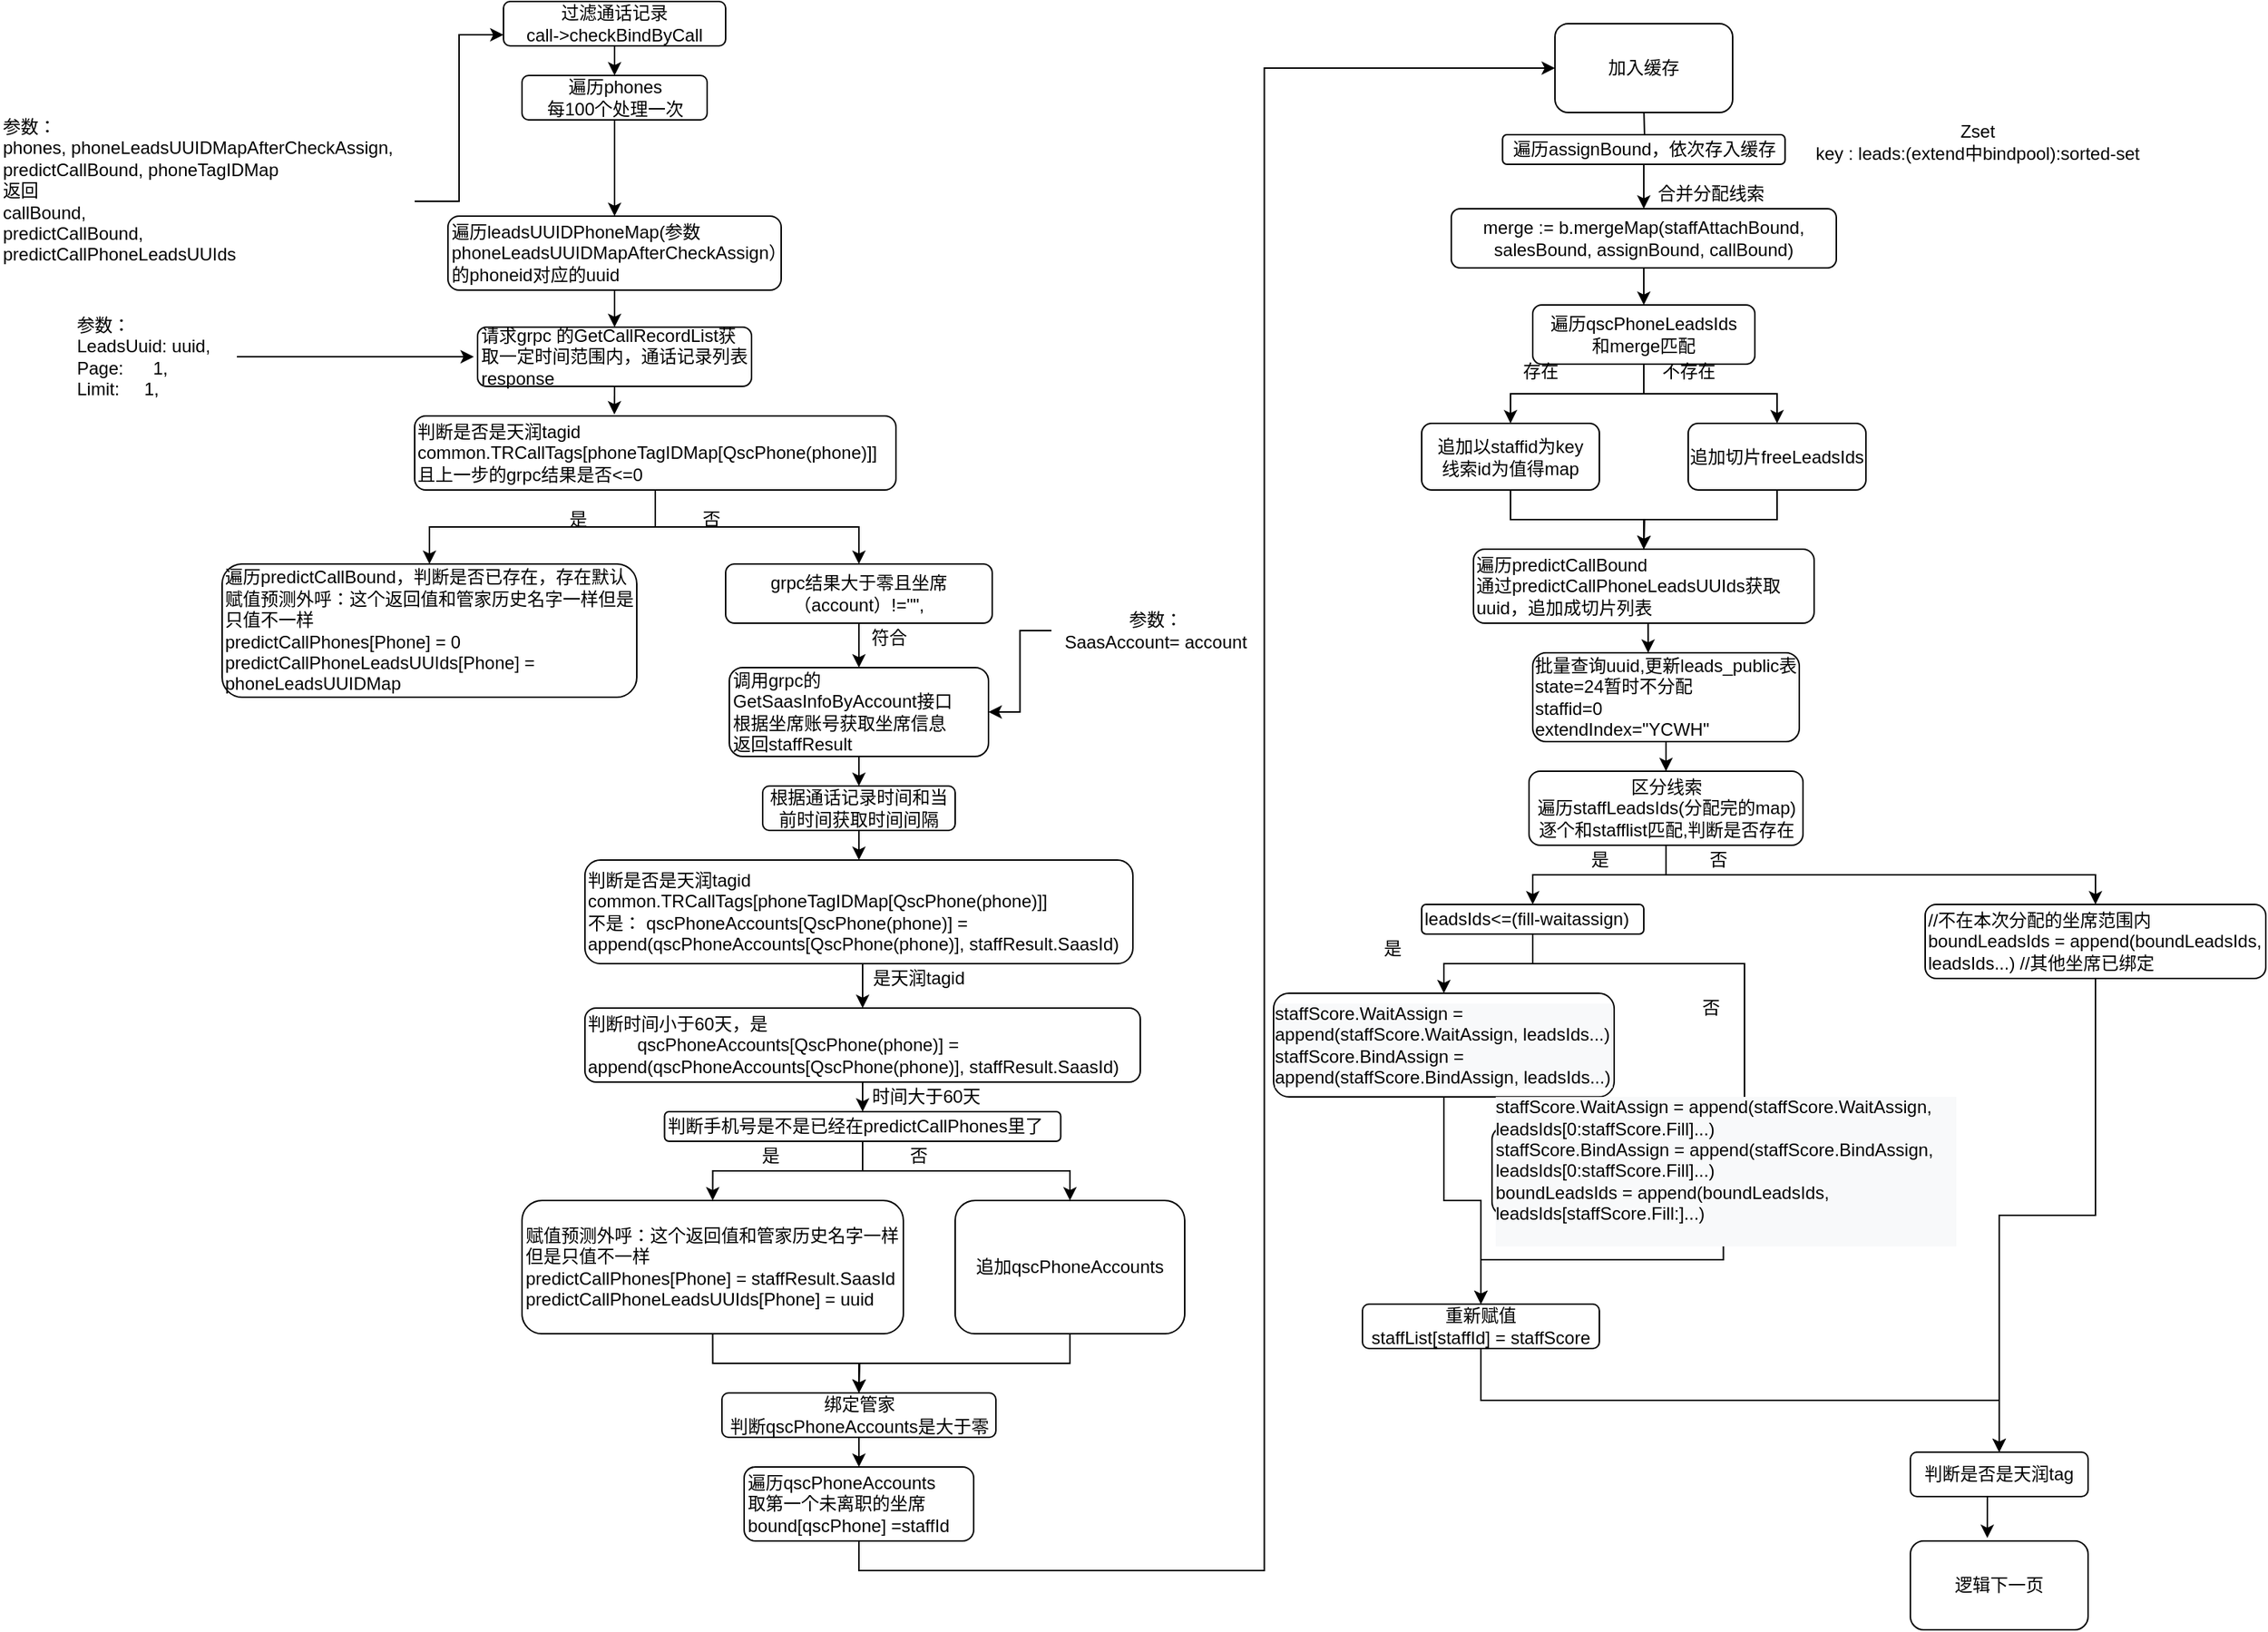 <mxfile version="14.1.8" type="github">
  <diagram id="fevQykHVZQZkiRMJkd6L" name="Page-1">
    <mxGraphModel dx="946" dy="646" grid="1" gridSize="10" guides="1" tooltips="1" connect="1" arrows="1" fold="1" page="1" pageScale="1" pageWidth="1920" pageHeight="1200" math="0" shadow="0">
      <root>
        <mxCell id="0" />
        <mxCell id="1" parent="0" />
        <mxCell id="RFZ-xyAYEmnQH6jCGxA0-11" style="edgeStyle=orthogonalEdgeStyle;rounded=0;orthogonalLoop=1;jettySize=auto;html=1;exitX=0.5;exitY=1;exitDx=0;exitDy=0;entryX=0.5;entryY=0;entryDx=0;entryDy=0;" edge="1" parent="1" source="RFZ-xyAYEmnQH6jCGxA0-1" target="RFZ-xyAYEmnQH6jCGxA0-8">
          <mxGeometry relative="1" as="geometry" />
        </mxCell>
        <mxCell id="RFZ-xyAYEmnQH6jCGxA0-1" value="过滤通话记录&lt;br&gt;call-&amp;gt;checkBindByCall" style="rounded=1;whiteSpace=wrap;html=1;" vertex="1" parent="1">
          <mxGeometry x="380" y="10" width="150" height="30" as="geometry" />
        </mxCell>
        <mxCell id="RFZ-xyAYEmnQH6jCGxA0-7" style="edgeStyle=orthogonalEdgeStyle;rounded=0;orthogonalLoop=1;jettySize=auto;html=1;entryX=0;entryY=0.75;entryDx=0;entryDy=0;" edge="1" parent="1" source="RFZ-xyAYEmnQH6jCGxA0-2" target="RFZ-xyAYEmnQH6jCGxA0-1">
          <mxGeometry relative="1" as="geometry" />
        </mxCell>
        <mxCell id="RFZ-xyAYEmnQH6jCGxA0-2" value="参数：&lt;br&gt;phones, phoneLeadsUUIDMapAfterCheckAssign, &lt;br&gt;predictCallBound, phoneTagIDMap&lt;br&gt;返回&lt;br&gt;&lt;div&gt;callBound,&amp;nbsp;&lt;/div&gt;&lt;div&gt;predictCallBound,&amp;nbsp;&lt;/div&gt;&lt;div&gt;predictCallPhoneLeadsUUIds&lt;/div&gt;&lt;div&gt;&lt;br&gt;&lt;/div&gt;" style="text;html=1;align=left;verticalAlign=middle;resizable=0;points=[];autosize=1;" vertex="1" parent="1">
          <mxGeometry x="40" y="85" width="280" height="120" as="geometry" />
        </mxCell>
        <mxCell id="RFZ-xyAYEmnQH6jCGxA0-13" style="edgeStyle=orthogonalEdgeStyle;rounded=0;orthogonalLoop=1;jettySize=auto;html=1;exitX=0.5;exitY=1;exitDx=0;exitDy=0;" edge="1" parent="1" source="RFZ-xyAYEmnQH6jCGxA0-8" target="RFZ-xyAYEmnQH6jCGxA0-12">
          <mxGeometry relative="1" as="geometry" />
        </mxCell>
        <mxCell id="RFZ-xyAYEmnQH6jCGxA0-8" value="遍历phones&lt;br&gt;每100个处理一次" style="rounded=1;whiteSpace=wrap;html=1;" vertex="1" parent="1">
          <mxGeometry x="392.5" y="60" width="125" height="30" as="geometry" />
        </mxCell>
        <mxCell id="RFZ-xyAYEmnQH6jCGxA0-15" style="edgeStyle=orthogonalEdgeStyle;rounded=0;orthogonalLoop=1;jettySize=auto;html=1;exitX=0.5;exitY=1;exitDx=0;exitDy=0;" edge="1" parent="1" source="RFZ-xyAYEmnQH6jCGxA0-12" target="RFZ-xyAYEmnQH6jCGxA0-14">
          <mxGeometry relative="1" as="geometry" />
        </mxCell>
        <mxCell id="RFZ-xyAYEmnQH6jCGxA0-12" value="遍历leadsUUIDPhoneMap(参数&lt;span&gt;phoneLeadsUUIDMapAfterCheckAssign&lt;/span&gt;）&lt;br&gt;的phoneid对应的uuid&lt;br&gt;" style="rounded=1;whiteSpace=wrap;html=1;align=left;" vertex="1" parent="1">
          <mxGeometry x="342.5" y="155" width="225" height="50" as="geometry" />
        </mxCell>
        <mxCell id="RFZ-xyAYEmnQH6jCGxA0-19" style="edgeStyle=orthogonalEdgeStyle;rounded=0;orthogonalLoop=1;jettySize=auto;html=1;exitX=0.5;exitY=1;exitDx=0;exitDy=0;entryX=0.415;entryY=-0.02;entryDx=0;entryDy=0;entryPerimeter=0;" edge="1" parent="1" source="RFZ-xyAYEmnQH6jCGxA0-14" target="RFZ-xyAYEmnQH6jCGxA0-18">
          <mxGeometry relative="1" as="geometry" />
        </mxCell>
        <mxCell id="RFZ-xyAYEmnQH6jCGxA0-14" value="请求grpc 的GetCallRecordList获取一定时间范围内，通话记录列表&lt;br&gt;response" style="rounded=1;whiteSpace=wrap;html=1;align=left;" vertex="1" parent="1">
          <mxGeometry x="362.5" y="230" width="185" height="40" as="geometry" />
        </mxCell>
        <mxCell id="RFZ-xyAYEmnQH6jCGxA0-17" style="edgeStyle=orthogonalEdgeStyle;rounded=0;orthogonalLoop=1;jettySize=auto;html=1;" edge="1" parent="1" source="RFZ-xyAYEmnQH6jCGxA0-16">
          <mxGeometry relative="1" as="geometry">
            <mxPoint x="360" y="250" as="targetPoint" />
          </mxGeometry>
        </mxCell>
        <mxCell id="RFZ-xyAYEmnQH6jCGxA0-16" value="参数：&lt;br&gt;&lt;div&gt;LeadsUuid: uuid,&lt;/div&gt;&lt;div&gt;Page:&amp;nbsp; &amp;nbsp; &amp;nbsp; 1,&lt;/div&gt;&lt;div&gt;Limit:&amp;nbsp; &amp;nbsp; &amp;nbsp;1,&lt;/div&gt;" style="text;html=1;align=left;verticalAlign=middle;resizable=0;points=[];autosize=1;" vertex="1" parent="1">
          <mxGeometry x="90" y="220" width="110" height="60" as="geometry" />
        </mxCell>
        <mxCell id="RFZ-xyAYEmnQH6jCGxA0-22" style="edgeStyle=orthogonalEdgeStyle;rounded=0;orthogonalLoop=1;jettySize=auto;html=1;exitX=0.5;exitY=1;exitDx=0;exitDy=0;" edge="1" parent="1" source="RFZ-xyAYEmnQH6jCGxA0-18" target="RFZ-xyAYEmnQH6jCGxA0-20">
          <mxGeometry relative="1" as="geometry" />
        </mxCell>
        <mxCell id="RFZ-xyAYEmnQH6jCGxA0-23" style="edgeStyle=orthogonalEdgeStyle;rounded=0;orthogonalLoop=1;jettySize=auto;html=1;exitX=0.5;exitY=1;exitDx=0;exitDy=0;entryX=0.5;entryY=0;entryDx=0;entryDy=0;" edge="1" parent="1" source="RFZ-xyAYEmnQH6jCGxA0-18" target="RFZ-xyAYEmnQH6jCGxA0-21">
          <mxGeometry relative="1" as="geometry" />
        </mxCell>
        <mxCell id="RFZ-xyAYEmnQH6jCGxA0-18" value="判断是否是天润tagid&lt;br&gt;common.TRCallTags[phoneTagIDMap[QscPhone(phone)]]&lt;br&gt;且上一步的grpc结果是否&amp;lt;=0" style="rounded=1;whiteSpace=wrap;html=1;align=left;" vertex="1" parent="1">
          <mxGeometry x="320" y="290" width="325" height="50" as="geometry" />
        </mxCell>
        <mxCell id="RFZ-xyAYEmnQH6jCGxA0-20" value="遍历&lt;span&gt;predictCallBound，判断是否已存在，存在默认&lt;/span&gt;&lt;span&gt;赋值预测外呼：这个返回值和管家历史名字一样但是只值不一样&lt;/span&gt;&lt;br&gt;&lt;div&gt;predictCallPhones[Phone] = 0&lt;/div&gt;&lt;div&gt;predictCallPhoneLeadsUUIds[Phone] = phoneLeadsUUIDMap&lt;/div&gt;" style="rounded=1;whiteSpace=wrap;html=1;align=left;" vertex="1" parent="1">
          <mxGeometry x="190" y="390" width="280" height="90" as="geometry" />
        </mxCell>
        <mxCell id="RFZ-xyAYEmnQH6jCGxA0-27" style="edgeStyle=orthogonalEdgeStyle;rounded=0;orthogonalLoop=1;jettySize=auto;html=1;exitX=0.5;exitY=1;exitDx=0;exitDy=0;entryX=0.5;entryY=0;entryDx=0;entryDy=0;" edge="1" parent="1" source="RFZ-xyAYEmnQH6jCGxA0-21" target="RFZ-xyAYEmnQH6jCGxA0-26">
          <mxGeometry relative="1" as="geometry" />
        </mxCell>
        <mxCell id="RFZ-xyAYEmnQH6jCGxA0-21" value="grpc结果大于零且坐席（account）!=&quot;&quot;," style="rounded=1;whiteSpace=wrap;html=1;" vertex="1" parent="1">
          <mxGeometry x="530" y="390" width="180" height="40" as="geometry" />
        </mxCell>
        <mxCell id="RFZ-xyAYEmnQH6jCGxA0-24" value="是" style="text;html=1;align=center;verticalAlign=middle;resizable=0;points=[];autosize=1;" vertex="1" parent="1">
          <mxGeometry x="415" y="350" width="30" height="20" as="geometry" />
        </mxCell>
        <mxCell id="RFZ-xyAYEmnQH6jCGxA0-25" value="否" style="text;html=1;align=center;verticalAlign=middle;resizable=0;points=[];autosize=1;" vertex="1" parent="1">
          <mxGeometry x="505" y="350" width="30" height="20" as="geometry" />
        </mxCell>
        <mxCell id="RFZ-xyAYEmnQH6jCGxA0-33" style="edgeStyle=orthogonalEdgeStyle;rounded=0;orthogonalLoop=1;jettySize=auto;html=1;exitX=0.5;exitY=1;exitDx=0;exitDy=0;entryX=0.5;entryY=0;entryDx=0;entryDy=0;" edge="1" parent="1" source="RFZ-xyAYEmnQH6jCGxA0-26" target="RFZ-xyAYEmnQH6jCGxA0-31">
          <mxGeometry relative="1" as="geometry" />
        </mxCell>
        <mxCell id="RFZ-xyAYEmnQH6jCGxA0-26" value="调用grpc的GetSaasInfoByAccount接口&lt;br&gt;根据坐席账号获取坐席信息&lt;br&gt;返回staffResult" style="rounded=1;whiteSpace=wrap;html=1;align=left;" vertex="1" parent="1">
          <mxGeometry x="532.5" y="460" width="175" height="60" as="geometry" />
        </mxCell>
        <mxCell id="RFZ-xyAYEmnQH6jCGxA0-28" value="符合" style="text;html=1;align=center;verticalAlign=middle;resizable=0;points=[];autosize=1;" vertex="1" parent="1">
          <mxGeometry x="620" y="430" width="40" height="20" as="geometry" />
        </mxCell>
        <mxCell id="RFZ-xyAYEmnQH6jCGxA0-30" style="edgeStyle=orthogonalEdgeStyle;rounded=0;orthogonalLoop=1;jettySize=auto;html=1;entryX=1;entryY=0.5;entryDx=0;entryDy=0;" edge="1" parent="1" source="RFZ-xyAYEmnQH6jCGxA0-29" target="RFZ-xyAYEmnQH6jCGxA0-26">
          <mxGeometry relative="1" as="geometry" />
        </mxCell>
        <mxCell id="RFZ-xyAYEmnQH6jCGxA0-29" value="参数：&lt;br&gt;SaasAccount=&lt;span&gt;&amp;nbsp;account&lt;/span&gt;" style="text;html=1;align=center;verticalAlign=middle;resizable=0;points=[];autosize=1;" vertex="1" parent="1">
          <mxGeometry x="750" y="420" width="140" height="30" as="geometry" />
        </mxCell>
        <mxCell id="RFZ-xyAYEmnQH6jCGxA0-34" style="edgeStyle=orthogonalEdgeStyle;rounded=0;orthogonalLoop=1;jettySize=auto;html=1;exitX=0.5;exitY=1;exitDx=0;exitDy=0;entryX=0.5;entryY=0;entryDx=0;entryDy=0;" edge="1" parent="1" source="RFZ-xyAYEmnQH6jCGxA0-31" target="RFZ-xyAYEmnQH6jCGxA0-32">
          <mxGeometry relative="1" as="geometry" />
        </mxCell>
        <mxCell id="RFZ-xyAYEmnQH6jCGxA0-31" value="根据通话记录时间和当前时间获取时间间隔" style="rounded=1;whiteSpace=wrap;html=1;" vertex="1" parent="1">
          <mxGeometry x="555" y="540" width="130" height="30" as="geometry" />
        </mxCell>
        <mxCell id="RFZ-xyAYEmnQH6jCGxA0-36" style="edgeStyle=orthogonalEdgeStyle;rounded=0;orthogonalLoop=1;jettySize=auto;html=1;exitX=0.5;exitY=1;exitDx=0;exitDy=0;entryX=0.5;entryY=0;entryDx=0;entryDy=0;" edge="1" parent="1" source="RFZ-xyAYEmnQH6jCGxA0-32" target="RFZ-xyAYEmnQH6jCGxA0-35">
          <mxGeometry relative="1" as="geometry" />
        </mxCell>
        <mxCell id="RFZ-xyAYEmnQH6jCGxA0-32" value="&lt;span&gt;判断是否是天润tagid&lt;/span&gt;&lt;br&gt;&lt;span&gt;common.TRCallTags[phoneTagIDMap[QscPhone(phone)]]&lt;br&gt;不是：&lt;/span&gt;&lt;span&gt;										&lt;/span&gt;&lt;span&gt;qscPhoneAccounts[QscPhone(phone)] = append(qscPhoneAccounts[QscPhone(phone)], staffResult.SaasId)&lt;br&gt;&lt;/span&gt;" style="rounded=1;whiteSpace=wrap;html=1;align=left;" vertex="1" parent="1">
          <mxGeometry x="435" y="590" width="370" height="70" as="geometry" />
        </mxCell>
        <mxCell id="RFZ-xyAYEmnQH6jCGxA0-39" style="edgeStyle=orthogonalEdgeStyle;rounded=0;orthogonalLoop=1;jettySize=auto;html=1;exitX=0.5;exitY=1;exitDx=0;exitDy=0;entryX=0.5;entryY=0;entryDx=0;entryDy=0;" edge="1" parent="1" source="RFZ-xyAYEmnQH6jCGxA0-35" target="RFZ-xyAYEmnQH6jCGxA0-38">
          <mxGeometry relative="1" as="geometry" />
        </mxCell>
        <mxCell id="RFZ-xyAYEmnQH6jCGxA0-35" value="&lt;span&gt;判断时间小于60天，是&lt;br&gt;&amp;nbsp; &amp;nbsp; &amp;nbsp; &amp;nbsp; &amp;nbsp;&amp;nbsp;&lt;/span&gt;&lt;span&gt;qscPhoneAccounts[QscPhone(phone)] = append(qscPhoneAccounts[QscPhone(phone)], staffResult.SaasId)&lt;br&gt;&lt;/span&gt;" style="rounded=1;whiteSpace=wrap;html=1;align=left;" vertex="1" parent="1">
          <mxGeometry x="435" y="690" width="375" height="50" as="geometry" />
        </mxCell>
        <mxCell id="RFZ-xyAYEmnQH6jCGxA0-37" value="是天润tagid" style="text;html=1;align=center;verticalAlign=middle;resizable=0;points=[];autosize=1;" vertex="1" parent="1">
          <mxGeometry x="620" y="660" width="80" height="20" as="geometry" />
        </mxCell>
        <mxCell id="RFZ-xyAYEmnQH6jCGxA0-43" style="edgeStyle=orthogonalEdgeStyle;rounded=0;orthogonalLoop=1;jettySize=auto;html=1;exitX=0.5;exitY=1;exitDx=0;exitDy=0;entryX=0.5;entryY=0;entryDx=0;entryDy=0;" edge="1" parent="1" source="RFZ-xyAYEmnQH6jCGxA0-38" target="RFZ-xyAYEmnQH6jCGxA0-41">
          <mxGeometry relative="1" as="geometry" />
        </mxCell>
        <mxCell id="RFZ-xyAYEmnQH6jCGxA0-44" style="edgeStyle=orthogonalEdgeStyle;rounded=0;orthogonalLoop=1;jettySize=auto;html=1;exitX=0.5;exitY=1;exitDx=0;exitDy=0;entryX=0.5;entryY=0;entryDx=0;entryDy=0;" edge="1" parent="1" source="RFZ-xyAYEmnQH6jCGxA0-38" target="RFZ-xyAYEmnQH6jCGxA0-42">
          <mxGeometry relative="1" as="geometry" />
        </mxCell>
        <mxCell id="RFZ-xyAYEmnQH6jCGxA0-38" value="&lt;div&gt;判断手机号是不是已经在predictCallPhones里了&lt;/div&gt;" style="rounded=1;whiteSpace=wrap;html=1;align=left;" vertex="1" parent="1">
          <mxGeometry x="488.75" y="760" width="267.5" height="20" as="geometry" />
        </mxCell>
        <mxCell id="RFZ-xyAYEmnQH6jCGxA0-40" value="时间大于60天" style="text;html=1;align=center;verticalAlign=middle;resizable=0;points=[];autosize=1;" vertex="1" parent="1">
          <mxGeometry x="620" y="740" width="90" height="20" as="geometry" />
        </mxCell>
        <mxCell id="RFZ-xyAYEmnQH6jCGxA0-49" style="edgeStyle=orthogonalEdgeStyle;rounded=0;orthogonalLoop=1;jettySize=auto;html=1;exitX=0.5;exitY=1;exitDx=0;exitDy=0;entryX=0.5;entryY=0;entryDx=0;entryDy=0;" edge="1" parent="1" source="RFZ-xyAYEmnQH6jCGxA0-41" target="RFZ-xyAYEmnQH6jCGxA0-48">
          <mxGeometry relative="1" as="geometry" />
        </mxCell>
        <mxCell id="RFZ-xyAYEmnQH6jCGxA0-41" value="&lt;span&gt;赋值预测外呼：这个返回值和管家历史名字一样但是只值不一样&lt;/span&gt;&lt;br&gt;&lt;div&gt;predictCallPhones[Phone] =&amp;nbsp;staffResult.SaasId&lt;/div&gt;&lt;div&gt;predictCallPhoneLeadsUUIds[Phone] = uuid&lt;/div&gt;" style="rounded=1;whiteSpace=wrap;html=1;align=left;" vertex="1" parent="1">
          <mxGeometry x="392.5" y="820" width="257.5" height="90" as="geometry" />
        </mxCell>
        <mxCell id="RFZ-xyAYEmnQH6jCGxA0-50" style="edgeStyle=orthogonalEdgeStyle;rounded=0;orthogonalLoop=1;jettySize=auto;html=1;exitX=0.5;exitY=1;exitDx=0;exitDy=0;" edge="1" parent="1" source="RFZ-xyAYEmnQH6jCGxA0-42">
          <mxGeometry relative="1" as="geometry">
            <mxPoint x="620" y="950" as="targetPoint" />
          </mxGeometry>
        </mxCell>
        <mxCell id="RFZ-xyAYEmnQH6jCGxA0-42" value="追加qscPhoneAccounts" style="rounded=1;whiteSpace=wrap;html=1;" vertex="1" parent="1">
          <mxGeometry x="685" y="820" width="155" height="90" as="geometry" />
        </mxCell>
        <mxCell id="RFZ-xyAYEmnQH6jCGxA0-45" value="是" style="text;html=1;align=center;verticalAlign=middle;resizable=0;points=[];autosize=1;" vertex="1" parent="1">
          <mxGeometry x="545" y="780" width="30" height="20" as="geometry" />
        </mxCell>
        <mxCell id="RFZ-xyAYEmnQH6jCGxA0-46" value="否" style="text;html=1;align=center;verticalAlign=middle;resizable=0;points=[];autosize=1;" vertex="1" parent="1">
          <mxGeometry x="645" y="780" width="30" height="20" as="geometry" />
        </mxCell>
        <mxCell id="RFZ-xyAYEmnQH6jCGxA0-52" style="edgeStyle=orthogonalEdgeStyle;rounded=0;orthogonalLoop=1;jettySize=auto;html=1;exitX=0.5;exitY=1;exitDx=0;exitDy=0;entryX=0.5;entryY=0;entryDx=0;entryDy=0;" edge="1" parent="1" source="RFZ-xyAYEmnQH6jCGxA0-48" target="RFZ-xyAYEmnQH6jCGxA0-51">
          <mxGeometry relative="1" as="geometry" />
        </mxCell>
        <mxCell id="RFZ-xyAYEmnQH6jCGxA0-48" value="绑定管家&lt;br&gt;判断qscPhoneAccounts是大于零" style="rounded=1;whiteSpace=wrap;html=1;" vertex="1" parent="1">
          <mxGeometry x="527.5" y="950" width="185" height="30" as="geometry" />
        </mxCell>
        <mxCell id="RFZ-xyAYEmnQH6jCGxA0-54" style="edgeStyle=orthogonalEdgeStyle;rounded=0;orthogonalLoop=1;jettySize=auto;html=1;exitX=0.5;exitY=1;exitDx=0;exitDy=0;entryX=0;entryY=0.5;entryDx=0;entryDy=0;" edge="1" parent="1" source="RFZ-xyAYEmnQH6jCGxA0-51" target="RFZ-xyAYEmnQH6jCGxA0-53">
          <mxGeometry relative="1" as="geometry" />
        </mxCell>
        <mxCell id="RFZ-xyAYEmnQH6jCGxA0-51" value="遍历qscPhoneAccounts&lt;br&gt;取第一个未离职的坐席&lt;br&gt;&lt;div&gt;bound[qscPhone] =staffId&lt;/div&gt;" style="rounded=1;whiteSpace=wrap;html=1;align=left;" vertex="1" parent="1">
          <mxGeometry x="542.5" y="1000" width="155" height="50" as="geometry" />
        </mxCell>
        <mxCell id="RFZ-xyAYEmnQH6jCGxA0-56" style="edgeStyle=orthogonalEdgeStyle;rounded=0;orthogonalLoop=1;jettySize=auto;html=1;exitX=0.5;exitY=1;exitDx=0;exitDy=0;" edge="1" parent="1" target="RFZ-xyAYEmnQH6jCGxA0-55">
          <mxGeometry relative="1" as="geometry">
            <mxPoint x="1150" y="80" as="sourcePoint" />
          </mxGeometry>
        </mxCell>
        <mxCell id="RFZ-xyAYEmnQH6jCGxA0-53" value="加入缓存" style="rounded=1;whiteSpace=wrap;html=1;" vertex="1" parent="1">
          <mxGeometry x="1090.01" y="25" width="120" height="60" as="geometry" />
        </mxCell>
        <mxCell id="RFZ-xyAYEmnQH6jCGxA0-59" style="edgeStyle=orthogonalEdgeStyle;rounded=0;orthogonalLoop=1;jettySize=auto;html=1;exitX=0.5;exitY=1;exitDx=0;exitDy=0;" edge="1" parent="1" source="RFZ-xyAYEmnQH6jCGxA0-55" target="RFZ-xyAYEmnQH6jCGxA0-58">
          <mxGeometry relative="1" as="geometry" />
        </mxCell>
        <mxCell id="RFZ-xyAYEmnQH6jCGxA0-55" value="&lt;span style=&quot;text-align: left&quot;&gt;遍历assignBound，依次&lt;/span&gt;存入缓存" style="rounded=1;whiteSpace=wrap;html=1;" vertex="1" parent="1">
          <mxGeometry x="1054.63" y="100" width="190.75" height="20" as="geometry" />
        </mxCell>
        <mxCell id="RFZ-xyAYEmnQH6jCGxA0-57" value="Zset&lt;br&gt;key :&amp;nbsp;leads:(extend中bindpool):sorted-set" style="text;html=1;align=center;verticalAlign=middle;resizable=0;points=[];autosize=1;" vertex="1" parent="1">
          <mxGeometry x="1260" y="90" width="230" height="30" as="geometry" />
        </mxCell>
        <mxCell id="RFZ-xyAYEmnQH6jCGxA0-62" style="edgeStyle=orthogonalEdgeStyle;rounded=0;orthogonalLoop=1;jettySize=auto;html=1;exitX=0.5;exitY=1;exitDx=0;exitDy=0;" edge="1" parent="1" source="RFZ-xyAYEmnQH6jCGxA0-58" target="RFZ-xyAYEmnQH6jCGxA0-61">
          <mxGeometry relative="1" as="geometry" />
        </mxCell>
        <mxCell id="RFZ-xyAYEmnQH6jCGxA0-58" value="&lt;div&gt;merge := b.mergeMap(staffAttachBound, salesBound, assignBound, callBound)&lt;/div&gt;" style="rounded=1;whiteSpace=wrap;html=1;" vertex="1" parent="1">
          <mxGeometry x="1020" y="150" width="260" height="40" as="geometry" />
        </mxCell>
        <mxCell id="RFZ-xyAYEmnQH6jCGxA0-60" value="合并分配线索" style="text;html=1;align=center;verticalAlign=middle;resizable=0;points=[];autosize=1;" vertex="1" parent="1">
          <mxGeometry x="1150" y="130" width="90" height="20" as="geometry" />
        </mxCell>
        <mxCell id="RFZ-xyAYEmnQH6jCGxA0-65" style="edgeStyle=orthogonalEdgeStyle;rounded=0;orthogonalLoop=1;jettySize=auto;html=1;exitX=0.5;exitY=1;exitDx=0;exitDy=0;entryX=0.5;entryY=0;entryDx=0;entryDy=0;" edge="1" parent="1" source="RFZ-xyAYEmnQH6jCGxA0-61" target="RFZ-xyAYEmnQH6jCGxA0-63">
          <mxGeometry relative="1" as="geometry" />
        </mxCell>
        <mxCell id="RFZ-xyAYEmnQH6jCGxA0-66" style="edgeStyle=orthogonalEdgeStyle;rounded=0;orthogonalLoop=1;jettySize=auto;html=1;exitX=0.5;exitY=1;exitDx=0;exitDy=0;entryX=0.5;entryY=0;entryDx=0;entryDy=0;" edge="1" parent="1" source="RFZ-xyAYEmnQH6jCGxA0-61" target="RFZ-xyAYEmnQH6jCGxA0-64">
          <mxGeometry relative="1" as="geometry" />
        </mxCell>
        <mxCell id="RFZ-xyAYEmnQH6jCGxA0-61" value="遍历qscPhoneLeadsIds&lt;br&gt;和merge匹配" style="rounded=1;whiteSpace=wrap;html=1;" vertex="1" parent="1">
          <mxGeometry x="1075.01" y="215" width="150" height="40" as="geometry" />
        </mxCell>
        <mxCell id="RFZ-xyAYEmnQH6jCGxA0-70" style="edgeStyle=orthogonalEdgeStyle;rounded=0;orthogonalLoop=1;jettySize=auto;html=1;exitX=0.5;exitY=1;exitDx=0;exitDy=0;entryX=0.5;entryY=0;entryDx=0;entryDy=0;" edge="1" parent="1" source="RFZ-xyAYEmnQH6jCGxA0-63" target="RFZ-xyAYEmnQH6jCGxA0-69">
          <mxGeometry relative="1" as="geometry" />
        </mxCell>
        <mxCell id="RFZ-xyAYEmnQH6jCGxA0-63" value="追加以staffid为key&lt;br&gt;线索id为值得map" style="rounded=1;whiteSpace=wrap;html=1;" vertex="1" parent="1">
          <mxGeometry x="1000" y="295" width="120" height="45" as="geometry" />
        </mxCell>
        <mxCell id="RFZ-xyAYEmnQH6jCGxA0-71" style="edgeStyle=orthogonalEdgeStyle;rounded=0;orthogonalLoop=1;jettySize=auto;html=1;exitX=0.5;exitY=1;exitDx=0;exitDy=0;" edge="1" parent="1" source="RFZ-xyAYEmnQH6jCGxA0-64">
          <mxGeometry relative="1" as="geometry">
            <mxPoint x="1150" y="380" as="targetPoint" />
          </mxGeometry>
        </mxCell>
        <mxCell id="RFZ-xyAYEmnQH6jCGxA0-64" value="追加切片freeLeadsIds" style="rounded=1;whiteSpace=wrap;html=1;" vertex="1" parent="1">
          <mxGeometry x="1180" y="295" width="120" height="45" as="geometry" />
        </mxCell>
        <mxCell id="RFZ-xyAYEmnQH6jCGxA0-67" value="存在" style="text;html=1;align=center;verticalAlign=middle;resizable=0;points=[];autosize=1;" vertex="1" parent="1">
          <mxGeometry x="1060" y="250" width="40" height="20" as="geometry" />
        </mxCell>
        <mxCell id="RFZ-xyAYEmnQH6jCGxA0-68" value="不存在" style="text;html=1;align=center;verticalAlign=middle;resizable=0;points=[];autosize=1;" vertex="1" parent="1">
          <mxGeometry x="1155" y="250" width="50" height="20" as="geometry" />
        </mxCell>
        <mxCell id="RFZ-xyAYEmnQH6jCGxA0-73" style="edgeStyle=orthogonalEdgeStyle;rounded=0;orthogonalLoop=1;jettySize=auto;html=1;exitX=0.5;exitY=1;exitDx=0;exitDy=0;entryX=0.433;entryY=0;entryDx=0;entryDy=0;entryPerimeter=0;" edge="1" parent="1" source="RFZ-xyAYEmnQH6jCGxA0-69" target="RFZ-xyAYEmnQH6jCGxA0-72">
          <mxGeometry relative="1" as="geometry" />
        </mxCell>
        <mxCell id="RFZ-xyAYEmnQH6jCGxA0-69" value="遍历predictCallBound&lt;br&gt;通过predictCallPhoneLeadsUUIds获取uuid，追加成切片列表" style="rounded=1;whiteSpace=wrap;html=1;align=left;" vertex="1" parent="1">
          <mxGeometry x="1035.01" y="380" width="230" height="50" as="geometry" />
        </mxCell>
        <mxCell id="RFZ-xyAYEmnQH6jCGxA0-75" style="edgeStyle=orthogonalEdgeStyle;rounded=0;orthogonalLoop=1;jettySize=auto;html=1;exitX=0.5;exitY=1;exitDx=0;exitDy=0;" edge="1" parent="1" source="RFZ-xyAYEmnQH6jCGxA0-72" target="RFZ-xyAYEmnQH6jCGxA0-74">
          <mxGeometry relative="1" as="geometry" />
        </mxCell>
        <mxCell id="RFZ-xyAYEmnQH6jCGxA0-72" value="&lt;div style=&quot;text-align: left&quot;&gt;&lt;span&gt;批量查询uuid,更新leads_public表&lt;/span&gt;&lt;/div&gt;&lt;div style=&quot;text-align: left&quot;&gt;&lt;span&gt;state=24暂时不分配&lt;/span&gt;&lt;/div&gt;&lt;div style=&quot;text-align: left&quot;&gt;&lt;span&gt;staffid=0&lt;/span&gt;&lt;/div&gt;&lt;div style=&quot;text-align: left&quot;&gt;&lt;span&gt;extendIndex=&quot;YCWH&quot;&lt;/span&gt;&lt;/div&gt;" style="rounded=1;whiteSpace=wrap;html=1;" vertex="1" parent="1">
          <mxGeometry x="1075.01" y="450" width="179.99" height="60" as="geometry" />
        </mxCell>
        <mxCell id="RFZ-xyAYEmnQH6jCGxA0-78" style="edgeStyle=orthogonalEdgeStyle;rounded=0;orthogonalLoop=1;jettySize=auto;html=1;exitX=0.5;exitY=1;exitDx=0;exitDy=0;" edge="1" parent="1" source="RFZ-xyAYEmnQH6jCGxA0-74" target="RFZ-xyAYEmnQH6jCGxA0-76">
          <mxGeometry relative="1" as="geometry" />
        </mxCell>
        <mxCell id="RFZ-xyAYEmnQH6jCGxA0-79" style="edgeStyle=orthogonalEdgeStyle;rounded=0;orthogonalLoop=1;jettySize=auto;html=1;exitX=0.5;exitY=1;exitDx=0;exitDy=0;" edge="1" parent="1" source="RFZ-xyAYEmnQH6jCGxA0-74" target="RFZ-xyAYEmnQH6jCGxA0-77">
          <mxGeometry relative="1" as="geometry" />
        </mxCell>
        <mxCell id="RFZ-xyAYEmnQH6jCGxA0-74" value="区分线索&lt;br&gt;遍历staffLeadsIds(分配完的map)&lt;br&gt;逐个和stafflist匹配,判断是否存在" style="rounded=1;whiteSpace=wrap;html=1;" vertex="1" parent="1">
          <mxGeometry x="1072.5" y="530" width="185" height="50" as="geometry" />
        </mxCell>
        <mxCell id="RFZ-xyAYEmnQH6jCGxA0-84" style="edgeStyle=orthogonalEdgeStyle;rounded=0;orthogonalLoop=1;jettySize=auto;html=1;exitX=0.5;exitY=1;exitDx=0;exitDy=0;" edge="1" parent="1" source="RFZ-xyAYEmnQH6jCGxA0-76" target="RFZ-xyAYEmnQH6jCGxA0-83">
          <mxGeometry relative="1" as="geometry" />
        </mxCell>
        <mxCell id="RFZ-xyAYEmnQH6jCGxA0-87" style="edgeStyle=orthogonalEdgeStyle;rounded=0;orthogonalLoop=1;jettySize=auto;html=1;exitX=0.5;exitY=1;exitDx=0;exitDy=0;" edge="1" parent="1" source="RFZ-xyAYEmnQH6jCGxA0-76" target="RFZ-xyAYEmnQH6jCGxA0-86">
          <mxGeometry relative="1" as="geometry">
            <Array as="points">
              <mxPoint x="1075" y="660" />
              <mxPoint x="1218" y="660" />
            </Array>
          </mxGeometry>
        </mxCell>
        <mxCell id="RFZ-xyAYEmnQH6jCGxA0-76" value="leadsIds&amp;lt;=(fill-waitassign)" style="rounded=1;whiteSpace=wrap;html=1;align=left;" vertex="1" parent="1">
          <mxGeometry x="1000" y="620" width="150" height="20" as="geometry" />
        </mxCell>
        <mxCell id="RFZ-xyAYEmnQH6jCGxA0-94" style="edgeStyle=orthogonalEdgeStyle;rounded=0;orthogonalLoop=1;jettySize=auto;html=1;exitX=0.5;exitY=1;exitDx=0;exitDy=0;" edge="1" parent="1" source="RFZ-xyAYEmnQH6jCGxA0-77" target="RFZ-xyAYEmnQH6jCGxA0-93">
          <mxGeometry relative="1" as="geometry" />
        </mxCell>
        <mxCell id="RFZ-xyAYEmnQH6jCGxA0-77" value="&lt;div&gt;//不在本次分配的坐席范围内&lt;/div&gt;&lt;div&gt;&lt;span&gt;			&lt;/span&gt;boundLeadsIds = append(boundLeadsIds, leadsIds...) //其他坐席已绑定&lt;/div&gt;" style="rounded=1;whiteSpace=wrap;html=1;align=left;" vertex="1" parent="1">
          <mxGeometry x="1340" y="620" width="230" height="50" as="geometry" />
        </mxCell>
        <mxCell id="RFZ-xyAYEmnQH6jCGxA0-80" value="是" style="text;html=1;align=center;verticalAlign=middle;resizable=0;points=[];autosize=1;" vertex="1" parent="1">
          <mxGeometry x="1105" y="580" width="30" height="20" as="geometry" />
        </mxCell>
        <mxCell id="RFZ-xyAYEmnQH6jCGxA0-81" value="否" style="text;html=1;align=center;verticalAlign=middle;resizable=0;points=[];autosize=1;" vertex="1" parent="1">
          <mxGeometry x="1185" y="580" width="30" height="20" as="geometry" />
        </mxCell>
        <mxCell id="RFZ-xyAYEmnQH6jCGxA0-90" style="edgeStyle=orthogonalEdgeStyle;rounded=0;orthogonalLoop=1;jettySize=auto;html=1;exitX=0.5;exitY=1;exitDx=0;exitDy=0;entryX=0.5;entryY=0;entryDx=0;entryDy=0;" edge="1" parent="1" source="RFZ-xyAYEmnQH6jCGxA0-83" target="RFZ-xyAYEmnQH6jCGxA0-89">
          <mxGeometry relative="1" as="geometry" />
        </mxCell>
        <mxCell id="RFZ-xyAYEmnQH6jCGxA0-83" value="&lt;meta charset=&quot;utf-8&quot;&gt;&lt;div style=&quot;color: rgb(0, 0, 0); font-family: helvetica; font-size: 12px; font-style: normal; font-weight: 400; letter-spacing: normal; text-align: left; text-indent: 0px; text-transform: none; word-spacing: 0px; background-color: rgb(248, 249, 250);&quot;&gt;staffScore.WaitAssign = append(staffScore.WaitAssign, leadsIds...)&lt;/div&gt;&lt;div style=&quot;color: rgb(0, 0, 0); font-family: helvetica; font-size: 12px; font-style: normal; font-weight: 400; letter-spacing: normal; text-align: left; text-indent: 0px; text-transform: none; word-spacing: 0px; background-color: rgb(248, 249, 250);&quot;&gt;&lt;span&gt;&lt;/span&gt;staffScore.BindAssign = append(staffScore.BindAssign, leadsIds...)&lt;/div&gt;" style="rounded=1;whiteSpace=wrap;html=1;" vertex="1" parent="1">
          <mxGeometry x="900" y="680" width="230" height="70" as="geometry" />
        </mxCell>
        <mxCell id="RFZ-xyAYEmnQH6jCGxA0-85" value="是" style="text;html=1;align=center;verticalAlign=middle;resizable=0;points=[];autosize=1;" vertex="1" parent="1">
          <mxGeometry x="965" y="640" width="30" height="20" as="geometry" />
        </mxCell>
        <mxCell id="RFZ-xyAYEmnQH6jCGxA0-91" style="edgeStyle=orthogonalEdgeStyle;rounded=0;orthogonalLoop=1;jettySize=auto;html=1;entryX=0.5;entryY=0;entryDx=0;entryDy=0;" edge="1" parent="1" source="RFZ-xyAYEmnQH6jCGxA0-86" target="RFZ-xyAYEmnQH6jCGxA0-89">
          <mxGeometry relative="1" as="geometry" />
        </mxCell>
        <mxCell id="RFZ-xyAYEmnQH6jCGxA0-86" value="&lt;div style=&quot;text-indent: 0px ; background-color: rgb(248 , 249 , 250)&quot;&gt;&lt;div&gt;&lt;span style=&quot;font-family: &amp;#34;helvetica&amp;#34;&quot;&gt;staffScore.WaitAssign = append(staffScore.WaitAssign, leadsIds[0:staffScore.Fill]...)&lt;/span&gt;&lt;br&gt;&lt;/div&gt;&lt;div&gt;&lt;font face=&quot;helvetica&quot;&gt;&lt;span&gt;				&lt;/span&gt;staffScore.BindAssign = append(staffScore.BindAssign, leadsIds[0:staffScore.Fill]...)&lt;/font&gt;&lt;/div&gt;&lt;div&gt;&lt;font face=&quot;helvetica&quot;&gt;&lt;div&gt;boundLeadsIds = append(boundLeadsIds, leadsIds[staffScore.Fill:]...)&lt;/div&gt;&lt;div&gt;&lt;br&gt;&lt;/div&gt;&lt;/font&gt;&lt;/div&gt;&lt;/div&gt;" style="rounded=1;whiteSpace=wrap;html=1;align=left;" vertex="1" parent="1">
          <mxGeometry x="1047.5" y="770" width="312.5" height="60" as="geometry" />
        </mxCell>
        <mxCell id="RFZ-xyAYEmnQH6jCGxA0-88" value="否" style="text;html=1;align=center;verticalAlign=middle;resizable=0;points=[];autosize=1;" vertex="1" parent="1">
          <mxGeometry x="1180.01" y="680" width="30" height="20" as="geometry" />
        </mxCell>
        <mxCell id="RFZ-xyAYEmnQH6jCGxA0-95" style="edgeStyle=orthogonalEdgeStyle;rounded=0;orthogonalLoop=1;jettySize=auto;html=1;exitX=0.5;exitY=1;exitDx=0;exitDy=0;" edge="1" parent="1" source="RFZ-xyAYEmnQH6jCGxA0-89" target="RFZ-xyAYEmnQH6jCGxA0-93">
          <mxGeometry relative="1" as="geometry" />
        </mxCell>
        <mxCell id="RFZ-xyAYEmnQH6jCGxA0-89" value="&lt;div&gt;重新赋值&lt;/div&gt;&lt;div&gt;staffList[staffId] = staffScore&lt;/div&gt;" style="rounded=1;whiteSpace=wrap;html=1;" vertex="1" parent="1">
          <mxGeometry x="960" y="890" width="160" height="30" as="geometry" />
        </mxCell>
        <mxCell id="RFZ-xyAYEmnQH6jCGxA0-97" style="edgeStyle=orthogonalEdgeStyle;rounded=0;orthogonalLoop=1;jettySize=auto;html=1;exitX=0.5;exitY=1;exitDx=0;exitDy=0;entryX=0.433;entryY=-0.033;entryDx=0;entryDy=0;entryPerimeter=0;" edge="1" parent="1" source="RFZ-xyAYEmnQH6jCGxA0-93" target="RFZ-xyAYEmnQH6jCGxA0-96">
          <mxGeometry relative="1" as="geometry" />
        </mxCell>
        <mxCell id="RFZ-xyAYEmnQH6jCGxA0-93" value="判断是否是天润tag" style="rounded=1;whiteSpace=wrap;html=1;" vertex="1" parent="1">
          <mxGeometry x="1330" y="990" width="120" height="30" as="geometry" />
        </mxCell>
        <mxCell id="RFZ-xyAYEmnQH6jCGxA0-96" value="逻辑下一页" style="rounded=1;whiteSpace=wrap;html=1;" vertex="1" parent="1">
          <mxGeometry x="1330" y="1050" width="120" height="60" as="geometry" />
        </mxCell>
      </root>
    </mxGraphModel>
  </diagram>
</mxfile>
